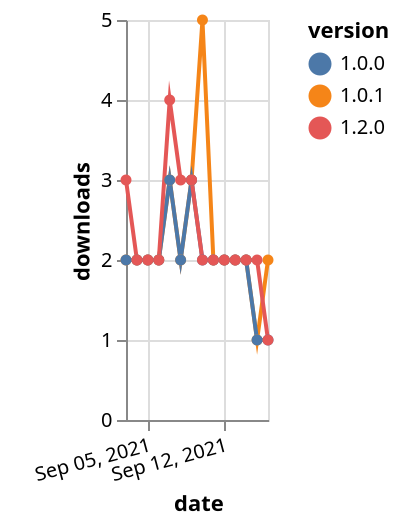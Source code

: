 {"$schema": "https://vega.github.io/schema/vega-lite/v5.json", "description": "A simple bar chart with embedded data.", "data": {"values": [{"date": "2021-09-03", "total": 389, "delta": 2, "version": "1.0.1"}, {"date": "2021-09-04", "total": 391, "delta": 2, "version": "1.0.1"}, {"date": "2021-09-05", "total": 393, "delta": 2, "version": "1.0.1"}, {"date": "2021-09-06", "total": 395, "delta": 2, "version": "1.0.1"}, {"date": "2021-09-07", "total": 398, "delta": 3, "version": "1.0.1"}, {"date": "2021-09-08", "total": 400, "delta": 2, "version": "1.0.1"}, {"date": "2021-09-09", "total": 403, "delta": 3, "version": "1.0.1"}, {"date": "2021-09-10", "total": 408, "delta": 5, "version": "1.0.1"}, {"date": "2021-09-11", "total": 410, "delta": 2, "version": "1.0.1"}, {"date": "2021-09-12", "total": 412, "delta": 2, "version": "1.0.1"}, {"date": "2021-09-13", "total": 414, "delta": 2, "version": "1.0.1"}, {"date": "2021-09-14", "total": 416, "delta": 2, "version": "1.0.1"}, {"date": "2021-09-15", "total": 417, "delta": 1, "version": "1.0.1"}, {"date": "2021-09-16", "total": 419, "delta": 2, "version": "1.0.1"}, {"date": "2021-09-03", "total": 701, "delta": 2, "version": "1.0.0"}, {"date": "2021-09-04", "total": 703, "delta": 2, "version": "1.0.0"}, {"date": "2021-09-05", "total": 705, "delta": 2, "version": "1.0.0"}, {"date": "2021-09-06", "total": 707, "delta": 2, "version": "1.0.0"}, {"date": "2021-09-07", "total": 710, "delta": 3, "version": "1.0.0"}, {"date": "2021-09-08", "total": 712, "delta": 2, "version": "1.0.0"}, {"date": "2021-09-09", "total": 715, "delta": 3, "version": "1.0.0"}, {"date": "2021-09-10", "total": 717, "delta": 2, "version": "1.0.0"}, {"date": "2021-09-11", "total": 719, "delta": 2, "version": "1.0.0"}, {"date": "2021-09-12", "total": 721, "delta": 2, "version": "1.0.0"}, {"date": "2021-09-13", "total": 723, "delta": 2, "version": "1.0.0"}, {"date": "2021-09-14", "total": 725, "delta": 2, "version": "1.0.0"}, {"date": "2021-09-15", "total": 726, "delta": 1, "version": "1.0.0"}, {"date": "2021-09-16", "total": 727, "delta": 1, "version": "1.0.0"}, {"date": "2021-09-03", "total": 259, "delta": 3, "version": "1.2.0"}, {"date": "2021-09-04", "total": 261, "delta": 2, "version": "1.2.0"}, {"date": "2021-09-05", "total": 263, "delta": 2, "version": "1.2.0"}, {"date": "2021-09-06", "total": 265, "delta": 2, "version": "1.2.0"}, {"date": "2021-09-07", "total": 269, "delta": 4, "version": "1.2.0"}, {"date": "2021-09-08", "total": 272, "delta": 3, "version": "1.2.0"}, {"date": "2021-09-09", "total": 275, "delta": 3, "version": "1.2.0"}, {"date": "2021-09-10", "total": 277, "delta": 2, "version": "1.2.0"}, {"date": "2021-09-11", "total": 279, "delta": 2, "version": "1.2.0"}, {"date": "2021-09-12", "total": 281, "delta": 2, "version": "1.2.0"}, {"date": "2021-09-13", "total": 283, "delta": 2, "version": "1.2.0"}, {"date": "2021-09-14", "total": 285, "delta": 2, "version": "1.2.0"}, {"date": "2021-09-15", "total": 287, "delta": 2, "version": "1.2.0"}, {"date": "2021-09-16", "total": 288, "delta": 1, "version": "1.2.0"}]}, "width": "container", "mark": {"type": "line", "point": {"filled": true}}, "encoding": {"x": {"field": "date", "type": "temporal", "timeUnit": "yearmonthdate", "title": "date", "axis": {"labelAngle": -15}}, "y": {"field": "delta", "type": "quantitative", "title": "downloads"}, "color": {"field": "version", "type": "nominal"}, "tooltip": {"field": "delta"}}}